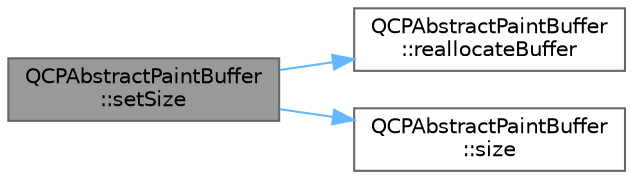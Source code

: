 digraph "QCPAbstractPaintBuffer::setSize"
{
 // LATEX_PDF_SIZE
  bgcolor="transparent";
  edge [fontname=Helvetica,fontsize=10,labelfontname=Helvetica,labelfontsize=10];
  node [fontname=Helvetica,fontsize=10,shape=box,height=0.2,width=0.4];
  rankdir="LR";
  Node1 [label="QCPAbstractPaintBuffer\l::setSize",height=0.2,width=0.4,color="gray40", fillcolor="grey60", style="filled", fontcolor="black",tooltip=" "];
  Node1 -> Node2 [color="steelblue1",style="solid"];
  Node2 [label="QCPAbstractPaintBuffer\l::reallocateBuffer",height=0.2,width=0.4,color="grey40", fillcolor="white", style="filled",URL="$class_q_c_p_abstract_paint_buffer.html#aee7506a52bd7e5a07c2af27935eb13e7",tooltip=" "];
  Node1 -> Node3 [color="steelblue1",style="solid"];
  Node3 [label="QCPAbstractPaintBuffer\l::size",height=0.2,width=0.4,color="grey40", fillcolor="white", style="filled",URL="$class_q_c_p_abstract_paint_buffer.html#a3ea8284e547985c5d263f26a6adfa11f",tooltip=" "];
}
